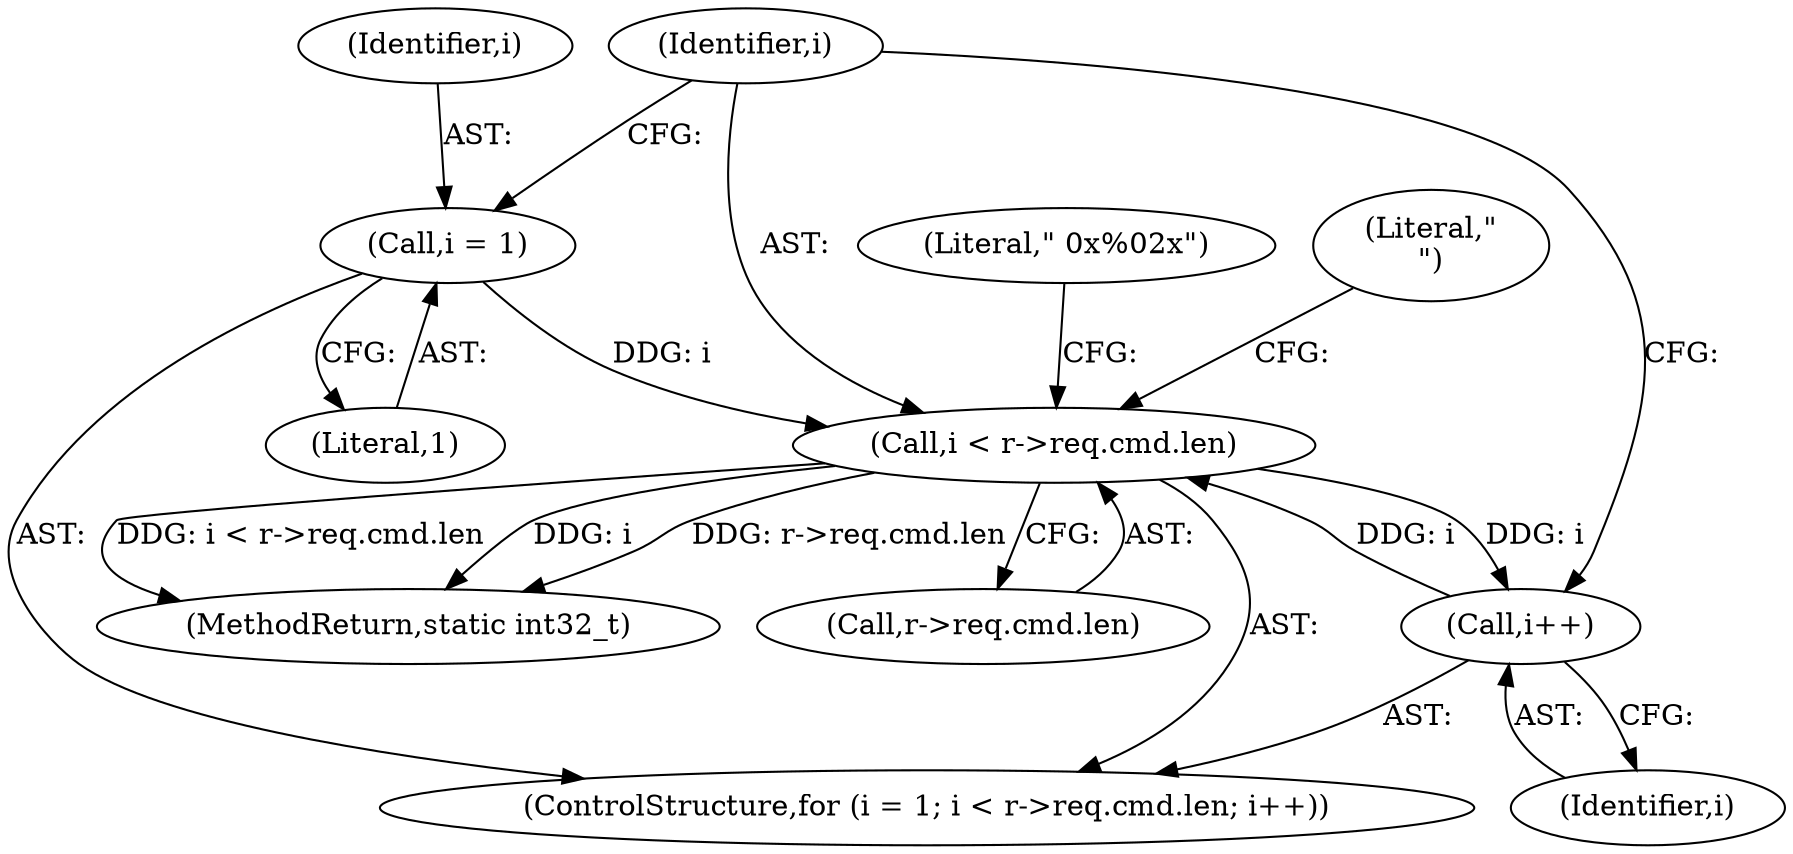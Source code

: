 digraph "0_qemu_7285477ab11831b1cf56e45878a89170dd06d9b9_4@pointer" {
"1000159" [label="(Call,i < r->req.cmd.len)"];
"1000168" [label="(Call,i++)"];
"1000159" [label="(Call,i < r->req.cmd.len)"];
"1000156" [label="(Call,i = 1)"];
"1000155" [label="(ControlStructure,for (i = 1; i < r->req.cmd.len; i++))"];
"1000157" [label="(Identifier,i)"];
"1000650" [label="(MethodReturn,static int32_t)"];
"1000159" [label="(Call,i < r->req.cmd.len)"];
"1000168" [label="(Call,i++)"];
"1000161" [label="(Call,r->req.cmd.len)"];
"1000172" [label="(Literal,\" 0x%02x\")"];
"1000156" [label="(Call,i = 1)"];
"1000158" [label="(Literal,1)"];
"1000177" [label="(Literal,\"\n\")"];
"1000160" [label="(Identifier,i)"];
"1000169" [label="(Identifier,i)"];
"1000159" -> "1000155"  [label="AST: "];
"1000159" -> "1000161"  [label="CFG: "];
"1000160" -> "1000159"  [label="AST: "];
"1000161" -> "1000159"  [label="AST: "];
"1000172" -> "1000159"  [label="CFG: "];
"1000177" -> "1000159"  [label="CFG: "];
"1000159" -> "1000650"  [label="DDG: i < r->req.cmd.len"];
"1000159" -> "1000650"  [label="DDG: i"];
"1000159" -> "1000650"  [label="DDG: r->req.cmd.len"];
"1000168" -> "1000159"  [label="DDG: i"];
"1000156" -> "1000159"  [label="DDG: i"];
"1000159" -> "1000168"  [label="DDG: i"];
"1000168" -> "1000155"  [label="AST: "];
"1000168" -> "1000169"  [label="CFG: "];
"1000169" -> "1000168"  [label="AST: "];
"1000160" -> "1000168"  [label="CFG: "];
"1000156" -> "1000155"  [label="AST: "];
"1000156" -> "1000158"  [label="CFG: "];
"1000157" -> "1000156"  [label="AST: "];
"1000158" -> "1000156"  [label="AST: "];
"1000160" -> "1000156"  [label="CFG: "];
}
